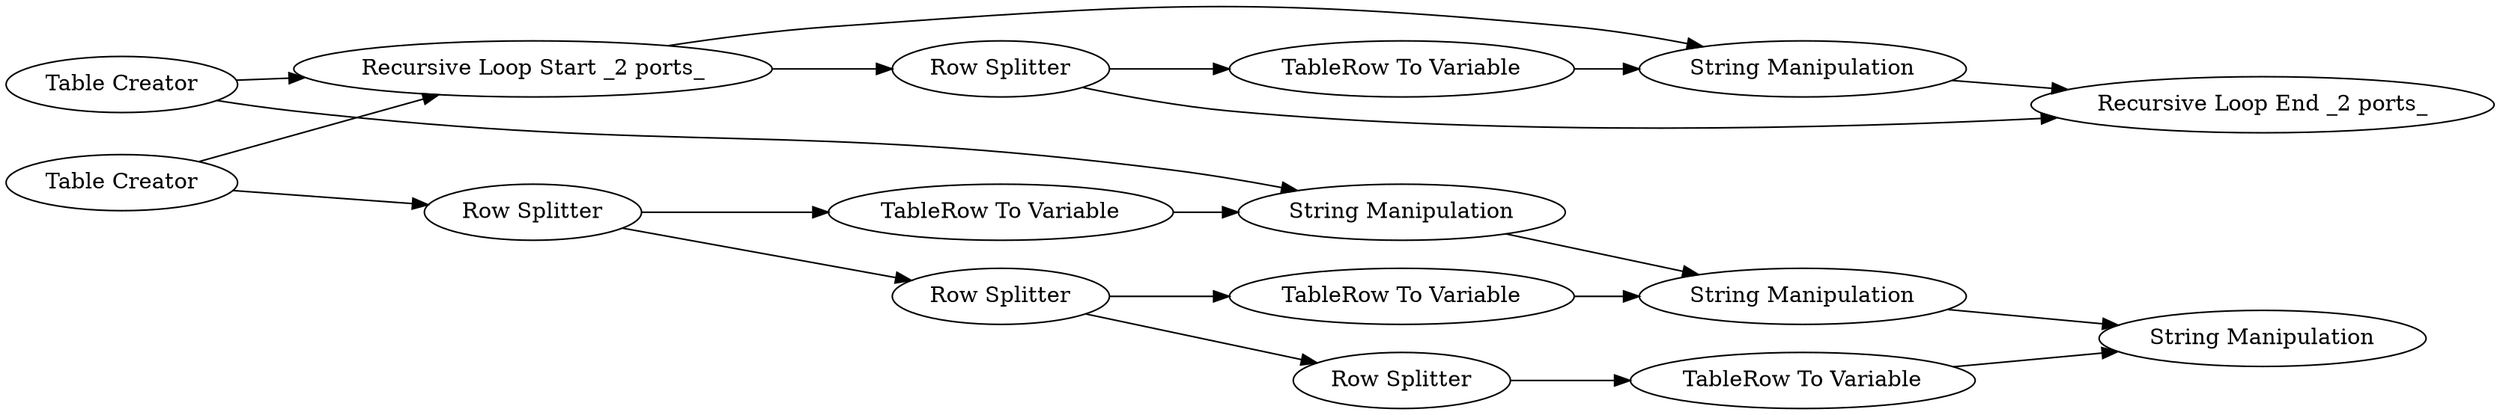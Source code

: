 digraph {
	13 -> 15
	15 -> 14
	8 -> 13
	10 -> 9
	4 -> 5
	5 -> 11
	3 -> 7
	8 -> 6
	17 -> 14
	11 -> 12
	15 -> 16
	13 -> 17
	9 -> 12
	4 -> 10
	2 -> 13
	3 -> 4
	7 -> 6
	2 -> 3
	6 -> 9
	16 -> 17
	5 [label="Row Splitter"]
	16 [label="TableRow To Variable"]
	14 [label="Recursive Loop End _2 ports_"]
	13 [label="Recursive Loop Start _2 ports_"]
	7 [label="TableRow To Variable"]
	9 [label="String Manipulation"]
	11 [label="TableRow To Variable"]
	4 [label="Row Splitter"]
	6 [label="String Manipulation"]
	8 [label="Table Creator"]
	15 [label="Row Splitter"]
	12 [label="String Manipulation"]
	17 [label="String Manipulation"]
	3 [label="Row Splitter"]
	2 [label="Table Creator"]
	10 [label="TableRow To Variable"]
	rankdir=LR
}
